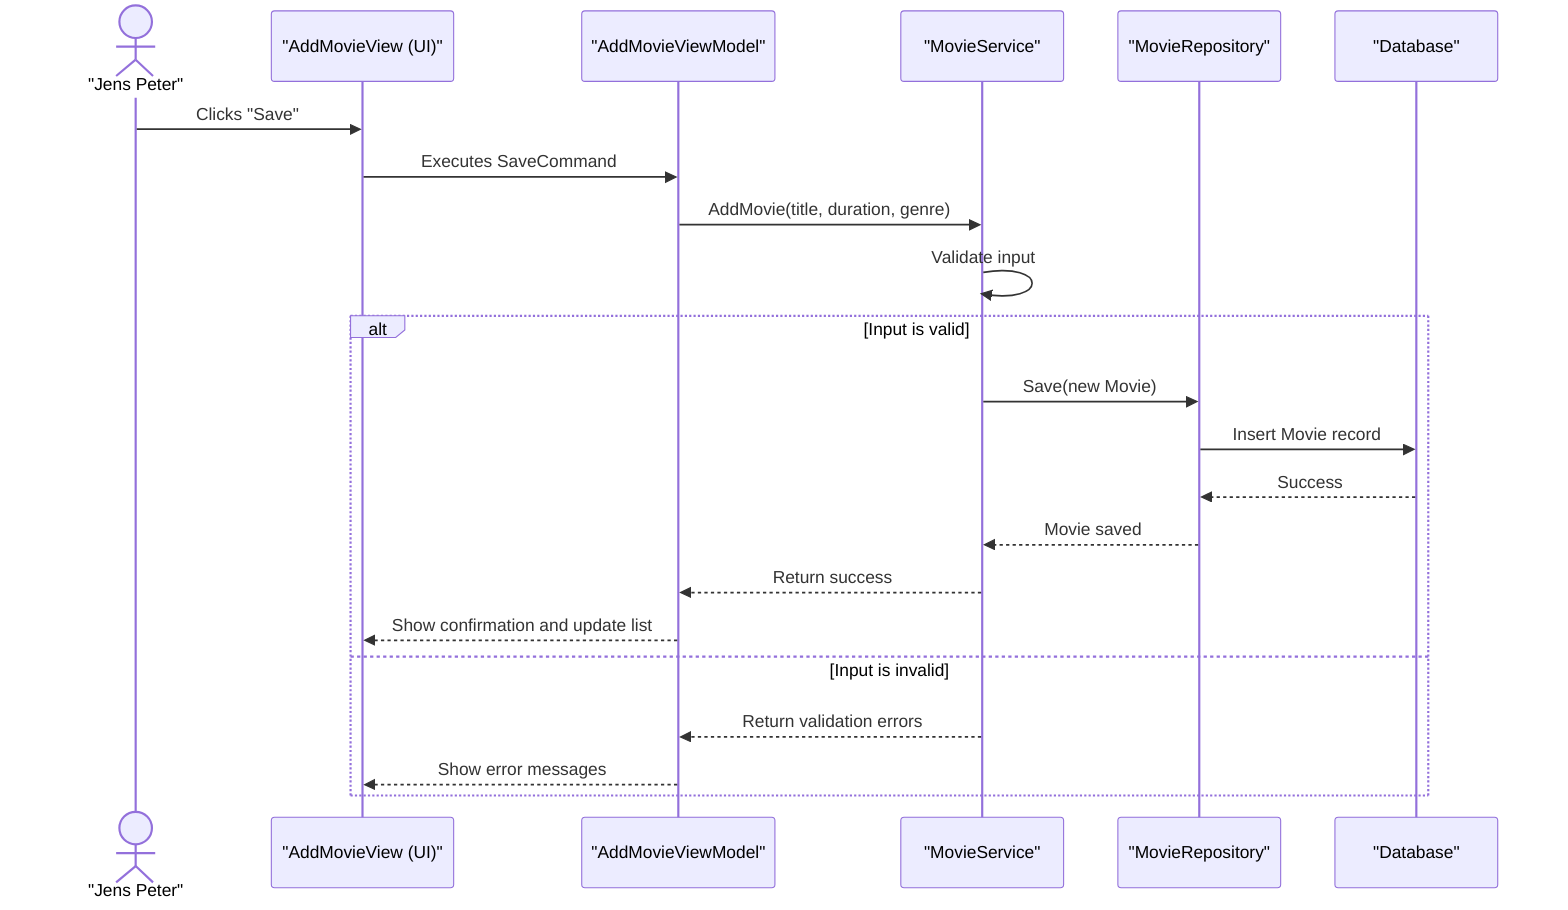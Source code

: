 ﻿sequenceDiagram
    actor JensPeter as "Jens Peter"
    participant UI as "AddMovieView (UI)"
    participant VM as "AddMovieViewModel"
    participant Service as "MovieService"
    participant Repo as "MovieRepository"
    participant DB as "Database"

    JensPeter->>UI: Clicks "Save"
    UI->>VM: Executes SaveCommand

    VM->>Service: AddMovie(title, duration, genre)
    Service->>Service: Validate input
    alt Input is valid
        Service->>Repo: Save(new Movie)
        Repo->>DB: Insert Movie record
        DB-->>Repo: Success
        Repo-->>Service: Movie saved
        Service-->>VM: Return success
        VM-->>UI: Show confirmation and update list
    else Input is invalid
        Service-->>VM: Return validation errors
        VM-->>UI: Show error messages
    end